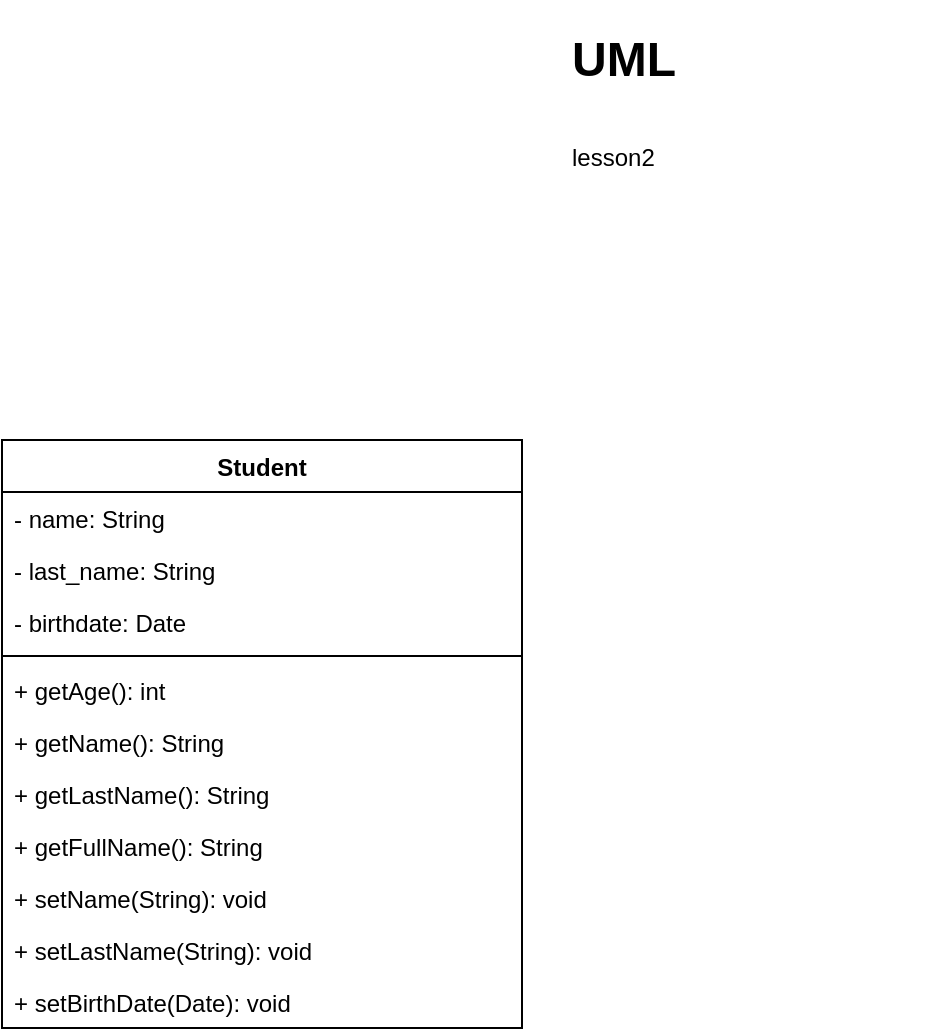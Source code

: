 <mxfile version="20.2.3" type="github">
  <diagram id="qucW7Hf-s4Wk7j7cGB6x" name="Page-1">
    <mxGraphModel dx="784" dy="1646" grid="1" gridSize="10" guides="1" tooltips="1" connect="1" arrows="1" fold="1" page="1" pageScale="1" pageWidth="850" pageHeight="1100" math="0" shadow="0">
      <root>
        <mxCell id="0" />
        <mxCell id="1" parent="0" />
        <mxCell id="x6pAnWsLz1r-cP3AVDph-1" value="Student" style="swimlane;fontStyle=1;align=center;verticalAlign=top;childLayout=stackLayout;horizontal=1;startSize=26;horizontalStack=0;resizeParent=1;resizeParentMax=0;resizeLast=0;collapsible=1;marginBottom=0;" vertex="1" parent="1">
          <mxGeometry x="60" y="210" width="260" height="294" as="geometry" />
        </mxCell>
        <mxCell id="x6pAnWsLz1r-cP3AVDph-2" value="- name: String" style="text;strokeColor=none;fillColor=none;align=left;verticalAlign=top;spacingLeft=4;spacingRight=4;overflow=hidden;rotatable=0;points=[[0,0.5],[1,0.5]];portConstraint=eastwest;" vertex="1" parent="x6pAnWsLz1r-cP3AVDph-1">
          <mxGeometry y="26" width="260" height="26" as="geometry" />
        </mxCell>
        <mxCell id="x6pAnWsLz1r-cP3AVDph-5" value="- last_name: String" style="text;strokeColor=none;fillColor=none;align=left;verticalAlign=top;spacingLeft=4;spacingRight=4;overflow=hidden;rotatable=0;points=[[0,0.5],[1,0.5]];portConstraint=eastwest;" vertex="1" parent="x6pAnWsLz1r-cP3AVDph-1">
          <mxGeometry y="52" width="260" height="26" as="geometry" />
        </mxCell>
        <mxCell id="x6pAnWsLz1r-cP3AVDph-6" value="- birthdate: Date" style="text;strokeColor=none;fillColor=none;align=left;verticalAlign=top;spacingLeft=4;spacingRight=4;overflow=hidden;rotatable=0;points=[[0,0.5],[1,0.5]];portConstraint=eastwest;" vertex="1" parent="x6pAnWsLz1r-cP3AVDph-1">
          <mxGeometry y="78" width="260" height="26" as="geometry" />
        </mxCell>
        <mxCell id="x6pAnWsLz1r-cP3AVDph-3" value="" style="line;strokeWidth=1;fillColor=none;align=left;verticalAlign=middle;spacingTop=-1;spacingLeft=3;spacingRight=3;rotatable=0;labelPosition=right;points=[];portConstraint=eastwest;" vertex="1" parent="x6pAnWsLz1r-cP3AVDph-1">
          <mxGeometry y="104" width="260" height="8" as="geometry" />
        </mxCell>
        <mxCell id="x6pAnWsLz1r-cP3AVDph-4" value="+ getAge(): int" style="text;strokeColor=none;fillColor=none;align=left;verticalAlign=top;spacingLeft=4;spacingRight=4;overflow=hidden;rotatable=0;points=[[0,0.5],[1,0.5]];portConstraint=eastwest;" vertex="1" parent="x6pAnWsLz1r-cP3AVDph-1">
          <mxGeometry y="112" width="260" height="26" as="geometry" />
        </mxCell>
        <mxCell id="x6pAnWsLz1r-cP3AVDph-8" value="+ getName(): String" style="text;strokeColor=none;fillColor=none;align=left;verticalAlign=top;spacingLeft=4;spacingRight=4;overflow=hidden;rotatable=0;points=[[0,0.5],[1,0.5]];portConstraint=eastwest;" vertex="1" parent="x6pAnWsLz1r-cP3AVDph-1">
          <mxGeometry y="138" width="260" height="26" as="geometry" />
        </mxCell>
        <mxCell id="x6pAnWsLz1r-cP3AVDph-9" value="+ getLastName(): String" style="text;strokeColor=none;fillColor=none;align=left;verticalAlign=top;spacingLeft=4;spacingRight=4;overflow=hidden;rotatable=0;points=[[0,0.5],[1,0.5]];portConstraint=eastwest;" vertex="1" parent="x6pAnWsLz1r-cP3AVDph-1">
          <mxGeometry y="164" width="260" height="26" as="geometry" />
        </mxCell>
        <mxCell id="x6pAnWsLz1r-cP3AVDph-10" value="+ getFullName(): String" style="text;strokeColor=none;fillColor=none;align=left;verticalAlign=top;spacingLeft=4;spacingRight=4;overflow=hidden;rotatable=0;points=[[0,0.5],[1,0.5]];portConstraint=eastwest;" vertex="1" parent="x6pAnWsLz1r-cP3AVDph-1">
          <mxGeometry y="190" width="260" height="26" as="geometry" />
        </mxCell>
        <mxCell id="x6pAnWsLz1r-cP3AVDph-11" value="+ setName(String): void" style="text;strokeColor=none;fillColor=none;align=left;verticalAlign=top;spacingLeft=4;spacingRight=4;overflow=hidden;rotatable=0;points=[[0,0.5],[1,0.5]];portConstraint=eastwest;" vertex="1" parent="x6pAnWsLz1r-cP3AVDph-1">
          <mxGeometry y="216" width="260" height="26" as="geometry" />
        </mxCell>
        <mxCell id="x6pAnWsLz1r-cP3AVDph-12" value="+ setLastName(String): void" style="text;strokeColor=none;fillColor=none;align=left;verticalAlign=top;spacingLeft=4;spacingRight=4;overflow=hidden;rotatable=0;points=[[0,0.5],[1,0.5]];portConstraint=eastwest;" vertex="1" parent="x6pAnWsLz1r-cP3AVDph-1">
          <mxGeometry y="242" width="260" height="26" as="geometry" />
        </mxCell>
        <mxCell id="x6pAnWsLz1r-cP3AVDph-13" value="+ setBirthDate(Date): void" style="text;strokeColor=none;fillColor=none;align=left;verticalAlign=top;spacingLeft=4;spacingRight=4;overflow=hidden;rotatable=0;points=[[0,0.5],[1,0.5]];portConstraint=eastwest;" vertex="1" parent="x6pAnWsLz1r-cP3AVDph-1">
          <mxGeometry y="268" width="260" height="26" as="geometry" />
        </mxCell>
        <mxCell id="x6pAnWsLz1r-cP3AVDph-7" value="&lt;h1&gt;&lt;span style=&quot;background-color: initial; font-size: 24px;&quot;&gt;UML&lt;/span&gt;&lt;/h1&gt;&lt;h1&gt;&lt;span style=&quot;background-color: initial; font-size: 12px; font-weight: normal;&quot;&gt;lesson2&lt;/span&gt;&lt;br&gt;&lt;/h1&gt;" style="text;html=1;strokeColor=none;fillColor=none;spacing=5;spacingTop=-20;whiteSpace=wrap;overflow=hidden;rounded=0;" vertex="1" parent="1">
          <mxGeometry x="340" width="190" height="120" as="geometry" />
        </mxCell>
      </root>
    </mxGraphModel>
  </diagram>
</mxfile>
